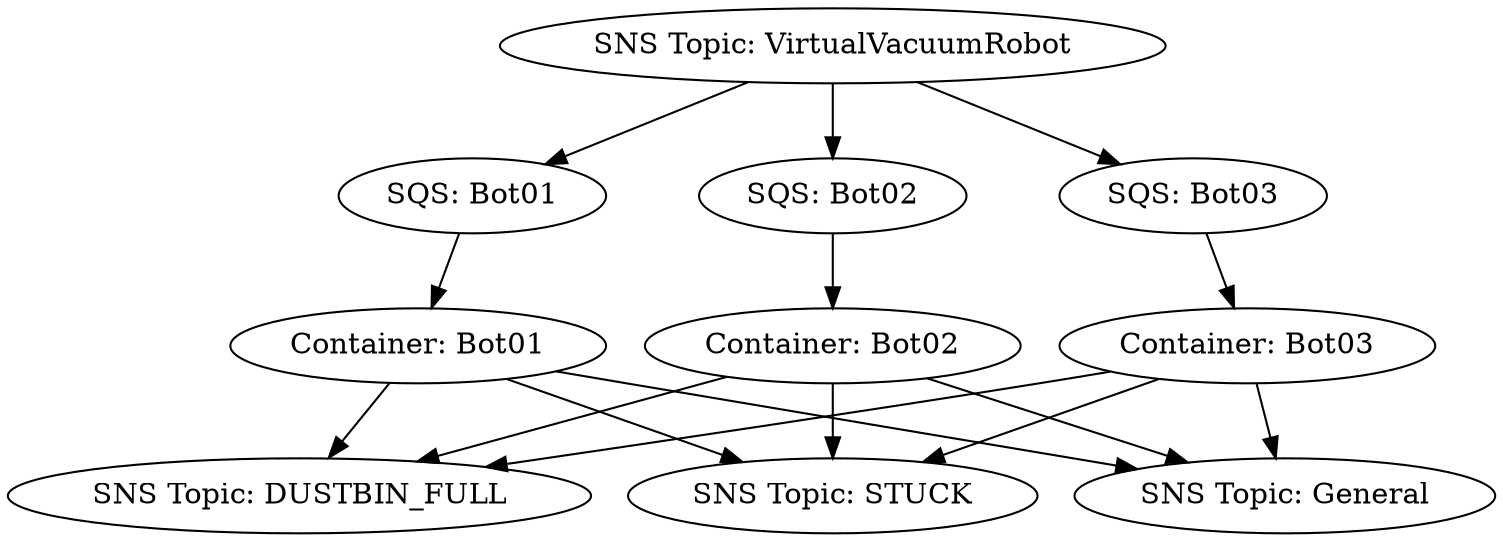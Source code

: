 digraph G {
  "SNS Topic: VirtualVacuumRobot" -> "SQS: Bot01"
  "SNS Topic: VirtualVacuumRobot" -> "SQS: Bot02"
  "SNS Topic: VirtualVacuumRobot" -> "SQS: Bot03"
  "SQS: Bot01" -> "Container: Bot01"
  "SQS: Bot02" -> "Container: Bot02"
  "SQS: Bot03" -> "Container: Bot03"
  "Container: Bot01" -> "SNS Topic: DUSTBIN_FULL"
  "Container: Bot02" -> "SNS Topic: DUSTBIN_FULL"
  "Container: Bot03" -> "SNS Topic: DUSTBIN_FULL"
  "Container: Bot01" -> "SNS Topic: STUCK"
  "Container: Bot02" -> "SNS Topic: STUCK"
  "Container: Bot03" -> "SNS Topic: STUCK"
  "Container: Bot01" -> "SNS Topic: General"
  "Container: Bot02" -> "SNS Topic: General"
  "Container: Bot03" -> "SNS Topic: General"
}
